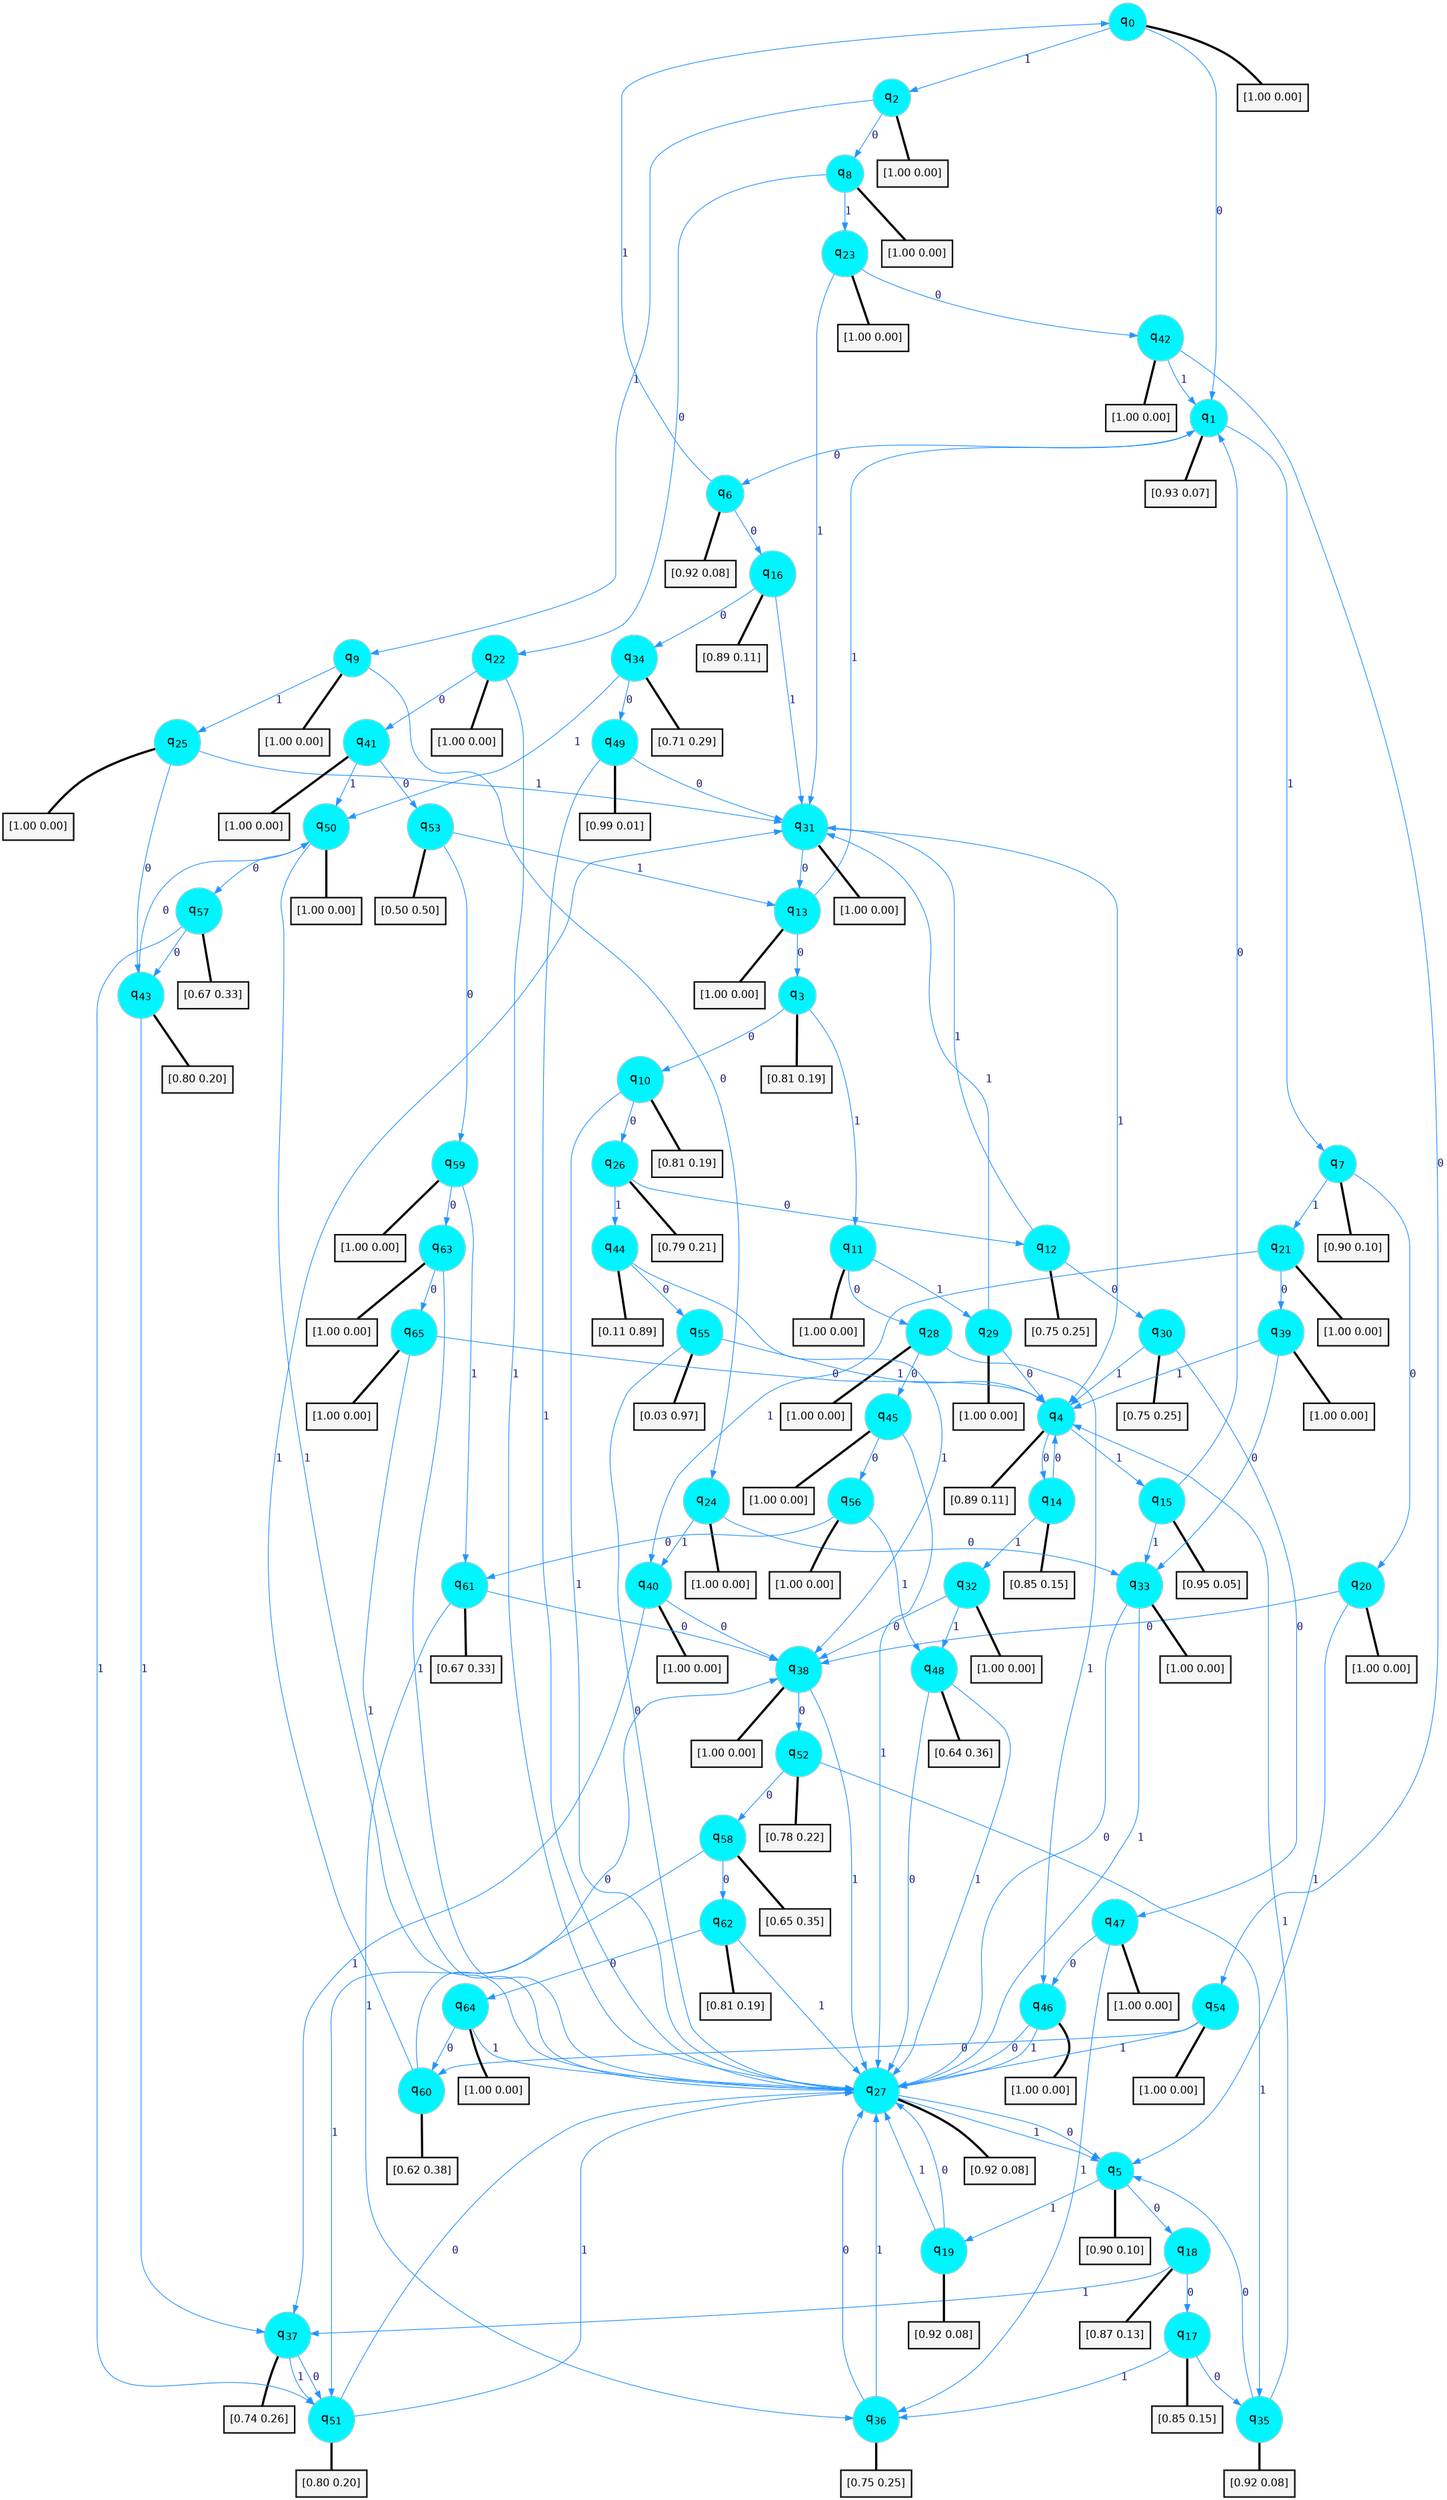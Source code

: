 digraph G {
graph [
bgcolor=transparent, dpi=300, rankdir=TD, size="40,25"];
node [
color=gray, fillcolor=turquoise1, fontcolor=black, fontname=Helvetica, fontsize=16, fontweight=bold, shape=circle, style=filled];
edge [
arrowsize=1, color=dodgerblue1, fontcolor=midnightblue, fontname=courier, fontweight=bold, penwidth=1, style=solid, weight=20];
0[label=<q<SUB>0</SUB>>];
1[label=<q<SUB>1</SUB>>];
2[label=<q<SUB>2</SUB>>];
3[label=<q<SUB>3</SUB>>];
4[label=<q<SUB>4</SUB>>];
5[label=<q<SUB>5</SUB>>];
6[label=<q<SUB>6</SUB>>];
7[label=<q<SUB>7</SUB>>];
8[label=<q<SUB>8</SUB>>];
9[label=<q<SUB>9</SUB>>];
10[label=<q<SUB>10</SUB>>];
11[label=<q<SUB>11</SUB>>];
12[label=<q<SUB>12</SUB>>];
13[label=<q<SUB>13</SUB>>];
14[label=<q<SUB>14</SUB>>];
15[label=<q<SUB>15</SUB>>];
16[label=<q<SUB>16</SUB>>];
17[label=<q<SUB>17</SUB>>];
18[label=<q<SUB>18</SUB>>];
19[label=<q<SUB>19</SUB>>];
20[label=<q<SUB>20</SUB>>];
21[label=<q<SUB>21</SUB>>];
22[label=<q<SUB>22</SUB>>];
23[label=<q<SUB>23</SUB>>];
24[label=<q<SUB>24</SUB>>];
25[label=<q<SUB>25</SUB>>];
26[label=<q<SUB>26</SUB>>];
27[label=<q<SUB>27</SUB>>];
28[label=<q<SUB>28</SUB>>];
29[label=<q<SUB>29</SUB>>];
30[label=<q<SUB>30</SUB>>];
31[label=<q<SUB>31</SUB>>];
32[label=<q<SUB>32</SUB>>];
33[label=<q<SUB>33</SUB>>];
34[label=<q<SUB>34</SUB>>];
35[label=<q<SUB>35</SUB>>];
36[label=<q<SUB>36</SUB>>];
37[label=<q<SUB>37</SUB>>];
38[label=<q<SUB>38</SUB>>];
39[label=<q<SUB>39</SUB>>];
40[label=<q<SUB>40</SUB>>];
41[label=<q<SUB>41</SUB>>];
42[label=<q<SUB>42</SUB>>];
43[label=<q<SUB>43</SUB>>];
44[label=<q<SUB>44</SUB>>];
45[label=<q<SUB>45</SUB>>];
46[label=<q<SUB>46</SUB>>];
47[label=<q<SUB>47</SUB>>];
48[label=<q<SUB>48</SUB>>];
49[label=<q<SUB>49</SUB>>];
50[label=<q<SUB>50</SUB>>];
51[label=<q<SUB>51</SUB>>];
52[label=<q<SUB>52</SUB>>];
53[label=<q<SUB>53</SUB>>];
54[label=<q<SUB>54</SUB>>];
55[label=<q<SUB>55</SUB>>];
56[label=<q<SUB>56</SUB>>];
57[label=<q<SUB>57</SUB>>];
58[label=<q<SUB>58</SUB>>];
59[label=<q<SUB>59</SUB>>];
60[label=<q<SUB>60</SUB>>];
61[label=<q<SUB>61</SUB>>];
62[label=<q<SUB>62</SUB>>];
63[label=<q<SUB>63</SUB>>];
64[label=<q<SUB>64</SUB>>];
65[label=<q<SUB>65</SUB>>];
66[label="[1.00 0.00]", shape=box,fontcolor=black, fontname=Helvetica, fontsize=14, penwidth=2, fillcolor=whitesmoke,color=black];
67[label="[0.93 0.07]", shape=box,fontcolor=black, fontname=Helvetica, fontsize=14, penwidth=2, fillcolor=whitesmoke,color=black];
68[label="[1.00 0.00]", shape=box,fontcolor=black, fontname=Helvetica, fontsize=14, penwidth=2, fillcolor=whitesmoke,color=black];
69[label="[0.81 0.19]", shape=box,fontcolor=black, fontname=Helvetica, fontsize=14, penwidth=2, fillcolor=whitesmoke,color=black];
70[label="[0.89 0.11]", shape=box,fontcolor=black, fontname=Helvetica, fontsize=14, penwidth=2, fillcolor=whitesmoke,color=black];
71[label="[0.90 0.10]", shape=box,fontcolor=black, fontname=Helvetica, fontsize=14, penwidth=2, fillcolor=whitesmoke,color=black];
72[label="[0.92 0.08]", shape=box,fontcolor=black, fontname=Helvetica, fontsize=14, penwidth=2, fillcolor=whitesmoke,color=black];
73[label="[0.90 0.10]", shape=box,fontcolor=black, fontname=Helvetica, fontsize=14, penwidth=2, fillcolor=whitesmoke,color=black];
74[label="[1.00 0.00]", shape=box,fontcolor=black, fontname=Helvetica, fontsize=14, penwidth=2, fillcolor=whitesmoke,color=black];
75[label="[1.00 0.00]", shape=box,fontcolor=black, fontname=Helvetica, fontsize=14, penwidth=2, fillcolor=whitesmoke,color=black];
76[label="[0.81 0.19]", shape=box,fontcolor=black, fontname=Helvetica, fontsize=14, penwidth=2, fillcolor=whitesmoke,color=black];
77[label="[1.00 0.00]", shape=box,fontcolor=black, fontname=Helvetica, fontsize=14, penwidth=2, fillcolor=whitesmoke,color=black];
78[label="[0.75 0.25]", shape=box,fontcolor=black, fontname=Helvetica, fontsize=14, penwidth=2, fillcolor=whitesmoke,color=black];
79[label="[1.00 0.00]", shape=box,fontcolor=black, fontname=Helvetica, fontsize=14, penwidth=2, fillcolor=whitesmoke,color=black];
80[label="[0.85 0.15]", shape=box,fontcolor=black, fontname=Helvetica, fontsize=14, penwidth=2, fillcolor=whitesmoke,color=black];
81[label="[0.95 0.05]", shape=box,fontcolor=black, fontname=Helvetica, fontsize=14, penwidth=2, fillcolor=whitesmoke,color=black];
82[label="[0.89 0.11]", shape=box,fontcolor=black, fontname=Helvetica, fontsize=14, penwidth=2, fillcolor=whitesmoke,color=black];
83[label="[0.85 0.15]", shape=box,fontcolor=black, fontname=Helvetica, fontsize=14, penwidth=2, fillcolor=whitesmoke,color=black];
84[label="[0.87 0.13]", shape=box,fontcolor=black, fontname=Helvetica, fontsize=14, penwidth=2, fillcolor=whitesmoke,color=black];
85[label="[0.92 0.08]", shape=box,fontcolor=black, fontname=Helvetica, fontsize=14, penwidth=2, fillcolor=whitesmoke,color=black];
86[label="[1.00 0.00]", shape=box,fontcolor=black, fontname=Helvetica, fontsize=14, penwidth=2, fillcolor=whitesmoke,color=black];
87[label="[1.00 0.00]", shape=box,fontcolor=black, fontname=Helvetica, fontsize=14, penwidth=2, fillcolor=whitesmoke,color=black];
88[label="[1.00 0.00]", shape=box,fontcolor=black, fontname=Helvetica, fontsize=14, penwidth=2, fillcolor=whitesmoke,color=black];
89[label="[1.00 0.00]", shape=box,fontcolor=black, fontname=Helvetica, fontsize=14, penwidth=2, fillcolor=whitesmoke,color=black];
90[label="[1.00 0.00]", shape=box,fontcolor=black, fontname=Helvetica, fontsize=14, penwidth=2, fillcolor=whitesmoke,color=black];
91[label="[1.00 0.00]", shape=box,fontcolor=black, fontname=Helvetica, fontsize=14, penwidth=2, fillcolor=whitesmoke,color=black];
92[label="[0.79 0.21]", shape=box,fontcolor=black, fontname=Helvetica, fontsize=14, penwidth=2, fillcolor=whitesmoke,color=black];
93[label="[0.92 0.08]", shape=box,fontcolor=black, fontname=Helvetica, fontsize=14, penwidth=2, fillcolor=whitesmoke,color=black];
94[label="[1.00 0.00]", shape=box,fontcolor=black, fontname=Helvetica, fontsize=14, penwidth=2, fillcolor=whitesmoke,color=black];
95[label="[1.00 0.00]", shape=box,fontcolor=black, fontname=Helvetica, fontsize=14, penwidth=2, fillcolor=whitesmoke,color=black];
96[label="[0.75 0.25]", shape=box,fontcolor=black, fontname=Helvetica, fontsize=14, penwidth=2, fillcolor=whitesmoke,color=black];
97[label="[1.00 0.00]", shape=box,fontcolor=black, fontname=Helvetica, fontsize=14, penwidth=2, fillcolor=whitesmoke,color=black];
98[label="[1.00 0.00]", shape=box,fontcolor=black, fontname=Helvetica, fontsize=14, penwidth=2, fillcolor=whitesmoke,color=black];
99[label="[1.00 0.00]", shape=box,fontcolor=black, fontname=Helvetica, fontsize=14, penwidth=2, fillcolor=whitesmoke,color=black];
100[label="[0.71 0.29]", shape=box,fontcolor=black, fontname=Helvetica, fontsize=14, penwidth=2, fillcolor=whitesmoke,color=black];
101[label="[0.92 0.08]", shape=box,fontcolor=black, fontname=Helvetica, fontsize=14, penwidth=2, fillcolor=whitesmoke,color=black];
102[label="[0.75 0.25]", shape=box,fontcolor=black, fontname=Helvetica, fontsize=14, penwidth=2, fillcolor=whitesmoke,color=black];
103[label="[0.74 0.26]", shape=box,fontcolor=black, fontname=Helvetica, fontsize=14, penwidth=2, fillcolor=whitesmoke,color=black];
104[label="[1.00 0.00]", shape=box,fontcolor=black, fontname=Helvetica, fontsize=14, penwidth=2, fillcolor=whitesmoke,color=black];
105[label="[1.00 0.00]", shape=box,fontcolor=black, fontname=Helvetica, fontsize=14, penwidth=2, fillcolor=whitesmoke,color=black];
106[label="[1.00 0.00]", shape=box,fontcolor=black, fontname=Helvetica, fontsize=14, penwidth=2, fillcolor=whitesmoke,color=black];
107[label="[1.00 0.00]", shape=box,fontcolor=black, fontname=Helvetica, fontsize=14, penwidth=2, fillcolor=whitesmoke,color=black];
108[label="[1.00 0.00]", shape=box,fontcolor=black, fontname=Helvetica, fontsize=14, penwidth=2, fillcolor=whitesmoke,color=black];
109[label="[0.80 0.20]", shape=box,fontcolor=black, fontname=Helvetica, fontsize=14, penwidth=2, fillcolor=whitesmoke,color=black];
110[label="[0.11 0.89]", shape=box,fontcolor=black, fontname=Helvetica, fontsize=14, penwidth=2, fillcolor=whitesmoke,color=black];
111[label="[1.00 0.00]", shape=box,fontcolor=black, fontname=Helvetica, fontsize=14, penwidth=2, fillcolor=whitesmoke,color=black];
112[label="[1.00 0.00]", shape=box,fontcolor=black, fontname=Helvetica, fontsize=14, penwidth=2, fillcolor=whitesmoke,color=black];
113[label="[1.00 0.00]", shape=box,fontcolor=black, fontname=Helvetica, fontsize=14, penwidth=2, fillcolor=whitesmoke,color=black];
114[label="[0.64 0.36]", shape=box,fontcolor=black, fontname=Helvetica, fontsize=14, penwidth=2, fillcolor=whitesmoke,color=black];
115[label="[0.99 0.01]", shape=box,fontcolor=black, fontname=Helvetica, fontsize=14, penwidth=2, fillcolor=whitesmoke,color=black];
116[label="[1.00 0.00]", shape=box,fontcolor=black, fontname=Helvetica, fontsize=14, penwidth=2, fillcolor=whitesmoke,color=black];
117[label="[0.80 0.20]", shape=box,fontcolor=black, fontname=Helvetica, fontsize=14, penwidth=2, fillcolor=whitesmoke,color=black];
118[label="[0.78 0.22]", shape=box,fontcolor=black, fontname=Helvetica, fontsize=14, penwidth=2, fillcolor=whitesmoke,color=black];
119[label="[0.50 0.50]", shape=box,fontcolor=black, fontname=Helvetica, fontsize=14, penwidth=2, fillcolor=whitesmoke,color=black];
120[label="[1.00 0.00]", shape=box,fontcolor=black, fontname=Helvetica, fontsize=14, penwidth=2, fillcolor=whitesmoke,color=black];
121[label="[0.03 0.97]", shape=box,fontcolor=black, fontname=Helvetica, fontsize=14, penwidth=2, fillcolor=whitesmoke,color=black];
122[label="[1.00 0.00]", shape=box,fontcolor=black, fontname=Helvetica, fontsize=14, penwidth=2, fillcolor=whitesmoke,color=black];
123[label="[0.67 0.33]", shape=box,fontcolor=black, fontname=Helvetica, fontsize=14, penwidth=2, fillcolor=whitesmoke,color=black];
124[label="[0.65 0.35]", shape=box,fontcolor=black, fontname=Helvetica, fontsize=14, penwidth=2, fillcolor=whitesmoke,color=black];
125[label="[1.00 0.00]", shape=box,fontcolor=black, fontname=Helvetica, fontsize=14, penwidth=2, fillcolor=whitesmoke,color=black];
126[label="[0.62 0.38]", shape=box,fontcolor=black, fontname=Helvetica, fontsize=14, penwidth=2, fillcolor=whitesmoke,color=black];
127[label="[0.67 0.33]", shape=box,fontcolor=black, fontname=Helvetica, fontsize=14, penwidth=2, fillcolor=whitesmoke,color=black];
128[label="[0.81 0.19]", shape=box,fontcolor=black, fontname=Helvetica, fontsize=14, penwidth=2, fillcolor=whitesmoke,color=black];
129[label="[1.00 0.00]", shape=box,fontcolor=black, fontname=Helvetica, fontsize=14, penwidth=2, fillcolor=whitesmoke,color=black];
130[label="[1.00 0.00]", shape=box,fontcolor=black, fontname=Helvetica, fontsize=14, penwidth=2, fillcolor=whitesmoke,color=black];
131[label="[1.00 0.00]", shape=box,fontcolor=black, fontname=Helvetica, fontsize=14, penwidth=2, fillcolor=whitesmoke,color=black];
0->1 [label=0];
0->2 [label=1];
0->66 [arrowhead=none, penwidth=3,color=black];
1->6 [label=0];
1->7 [label=1];
1->67 [arrowhead=none, penwidth=3,color=black];
2->8 [label=0];
2->9 [label=1];
2->68 [arrowhead=none, penwidth=3,color=black];
3->10 [label=0];
3->11 [label=1];
3->69 [arrowhead=none, penwidth=3,color=black];
4->14 [label=0];
4->15 [label=1];
4->70 [arrowhead=none, penwidth=3,color=black];
5->18 [label=0];
5->19 [label=1];
5->71 [arrowhead=none, penwidth=3,color=black];
6->16 [label=0];
6->0 [label=1];
6->72 [arrowhead=none, penwidth=3,color=black];
7->20 [label=0];
7->21 [label=1];
7->73 [arrowhead=none, penwidth=3,color=black];
8->22 [label=0];
8->23 [label=1];
8->74 [arrowhead=none, penwidth=3,color=black];
9->24 [label=0];
9->25 [label=1];
9->75 [arrowhead=none, penwidth=3,color=black];
10->26 [label=0];
10->27 [label=1];
10->76 [arrowhead=none, penwidth=3,color=black];
11->28 [label=0];
11->29 [label=1];
11->77 [arrowhead=none, penwidth=3,color=black];
12->30 [label=0];
12->31 [label=1];
12->78 [arrowhead=none, penwidth=3,color=black];
13->3 [label=0];
13->1 [label=1];
13->79 [arrowhead=none, penwidth=3,color=black];
14->4 [label=0];
14->32 [label=1];
14->80 [arrowhead=none, penwidth=3,color=black];
15->1 [label=0];
15->33 [label=1];
15->81 [arrowhead=none, penwidth=3,color=black];
16->34 [label=0];
16->31 [label=1];
16->82 [arrowhead=none, penwidth=3,color=black];
17->35 [label=0];
17->36 [label=1];
17->83 [arrowhead=none, penwidth=3,color=black];
18->17 [label=0];
18->37 [label=1];
18->84 [arrowhead=none, penwidth=3,color=black];
19->27 [label=0];
19->27 [label=1];
19->85 [arrowhead=none, penwidth=3,color=black];
20->38 [label=0];
20->5 [label=1];
20->86 [arrowhead=none, penwidth=3,color=black];
21->39 [label=0];
21->40 [label=1];
21->87 [arrowhead=none, penwidth=3,color=black];
22->41 [label=0];
22->27 [label=1];
22->88 [arrowhead=none, penwidth=3,color=black];
23->42 [label=0];
23->31 [label=1];
23->89 [arrowhead=none, penwidth=3,color=black];
24->33 [label=0];
24->40 [label=1];
24->90 [arrowhead=none, penwidth=3,color=black];
25->43 [label=0];
25->31 [label=1];
25->91 [arrowhead=none, penwidth=3,color=black];
26->12 [label=0];
26->44 [label=1];
26->92 [arrowhead=none, penwidth=3,color=black];
27->5 [label=0];
27->5 [label=1];
27->93 [arrowhead=none, penwidth=3,color=black];
28->45 [label=0];
28->46 [label=1];
28->94 [arrowhead=none, penwidth=3,color=black];
29->4 [label=0];
29->31 [label=1];
29->95 [arrowhead=none, penwidth=3,color=black];
30->47 [label=0];
30->4 [label=1];
30->96 [arrowhead=none, penwidth=3,color=black];
31->13 [label=0];
31->4 [label=1];
31->97 [arrowhead=none, penwidth=3,color=black];
32->38 [label=0];
32->48 [label=1];
32->98 [arrowhead=none, penwidth=3,color=black];
33->27 [label=0];
33->27 [label=1];
33->99 [arrowhead=none, penwidth=3,color=black];
34->49 [label=0];
34->50 [label=1];
34->100 [arrowhead=none, penwidth=3,color=black];
35->5 [label=0];
35->4 [label=1];
35->101 [arrowhead=none, penwidth=3,color=black];
36->27 [label=0];
36->27 [label=1];
36->102 [arrowhead=none, penwidth=3,color=black];
37->51 [label=0];
37->51 [label=1];
37->103 [arrowhead=none, penwidth=3,color=black];
38->52 [label=0];
38->27 [label=1];
38->104 [arrowhead=none, penwidth=3,color=black];
39->33 [label=0];
39->4 [label=1];
39->105 [arrowhead=none, penwidth=3,color=black];
40->38 [label=0];
40->37 [label=1];
40->106 [arrowhead=none, penwidth=3,color=black];
41->53 [label=0];
41->50 [label=1];
41->107 [arrowhead=none, penwidth=3,color=black];
42->54 [label=0];
42->1 [label=1];
42->108 [arrowhead=none, penwidth=3,color=black];
43->50 [label=0];
43->37 [label=1];
43->109 [arrowhead=none, penwidth=3,color=black];
44->55 [label=0];
44->38 [label=1];
44->110 [arrowhead=none, penwidth=3,color=black];
45->56 [label=0];
45->27 [label=1];
45->111 [arrowhead=none, penwidth=3,color=black];
46->27 [label=0];
46->27 [label=1];
46->112 [arrowhead=none, penwidth=3,color=black];
47->46 [label=0];
47->36 [label=1];
47->113 [arrowhead=none, penwidth=3,color=black];
48->27 [label=0];
48->27 [label=1];
48->114 [arrowhead=none, penwidth=3,color=black];
49->31 [label=0];
49->27 [label=1];
49->115 [arrowhead=none, penwidth=3,color=black];
50->57 [label=0];
50->27 [label=1];
50->116 [arrowhead=none, penwidth=3,color=black];
51->27 [label=0];
51->27 [label=1];
51->117 [arrowhead=none, penwidth=3,color=black];
52->58 [label=0];
52->35 [label=1];
52->118 [arrowhead=none, penwidth=3,color=black];
53->59 [label=0];
53->13 [label=1];
53->119 [arrowhead=none, penwidth=3,color=black];
54->60 [label=0];
54->27 [label=1];
54->120 [arrowhead=none, penwidth=3,color=black];
55->27 [label=0];
55->4 [label=1];
55->121 [arrowhead=none, penwidth=3,color=black];
56->61 [label=0];
56->48 [label=1];
56->122 [arrowhead=none, penwidth=3,color=black];
57->43 [label=0];
57->51 [label=1];
57->123 [arrowhead=none, penwidth=3,color=black];
58->62 [label=0];
58->51 [label=1];
58->124 [arrowhead=none, penwidth=3,color=black];
59->63 [label=0];
59->61 [label=1];
59->125 [arrowhead=none, penwidth=3,color=black];
60->38 [label=0];
60->31 [label=1];
60->126 [arrowhead=none, penwidth=3,color=black];
61->38 [label=0];
61->36 [label=1];
61->127 [arrowhead=none, penwidth=3,color=black];
62->64 [label=0];
62->27 [label=1];
62->128 [arrowhead=none, penwidth=3,color=black];
63->65 [label=0];
63->27 [label=1];
63->129 [arrowhead=none, penwidth=3,color=black];
64->60 [label=0];
64->27 [label=1];
64->130 [arrowhead=none, penwidth=3,color=black];
65->4 [label=0];
65->27 [label=1];
65->131 [arrowhead=none, penwidth=3,color=black];
}
